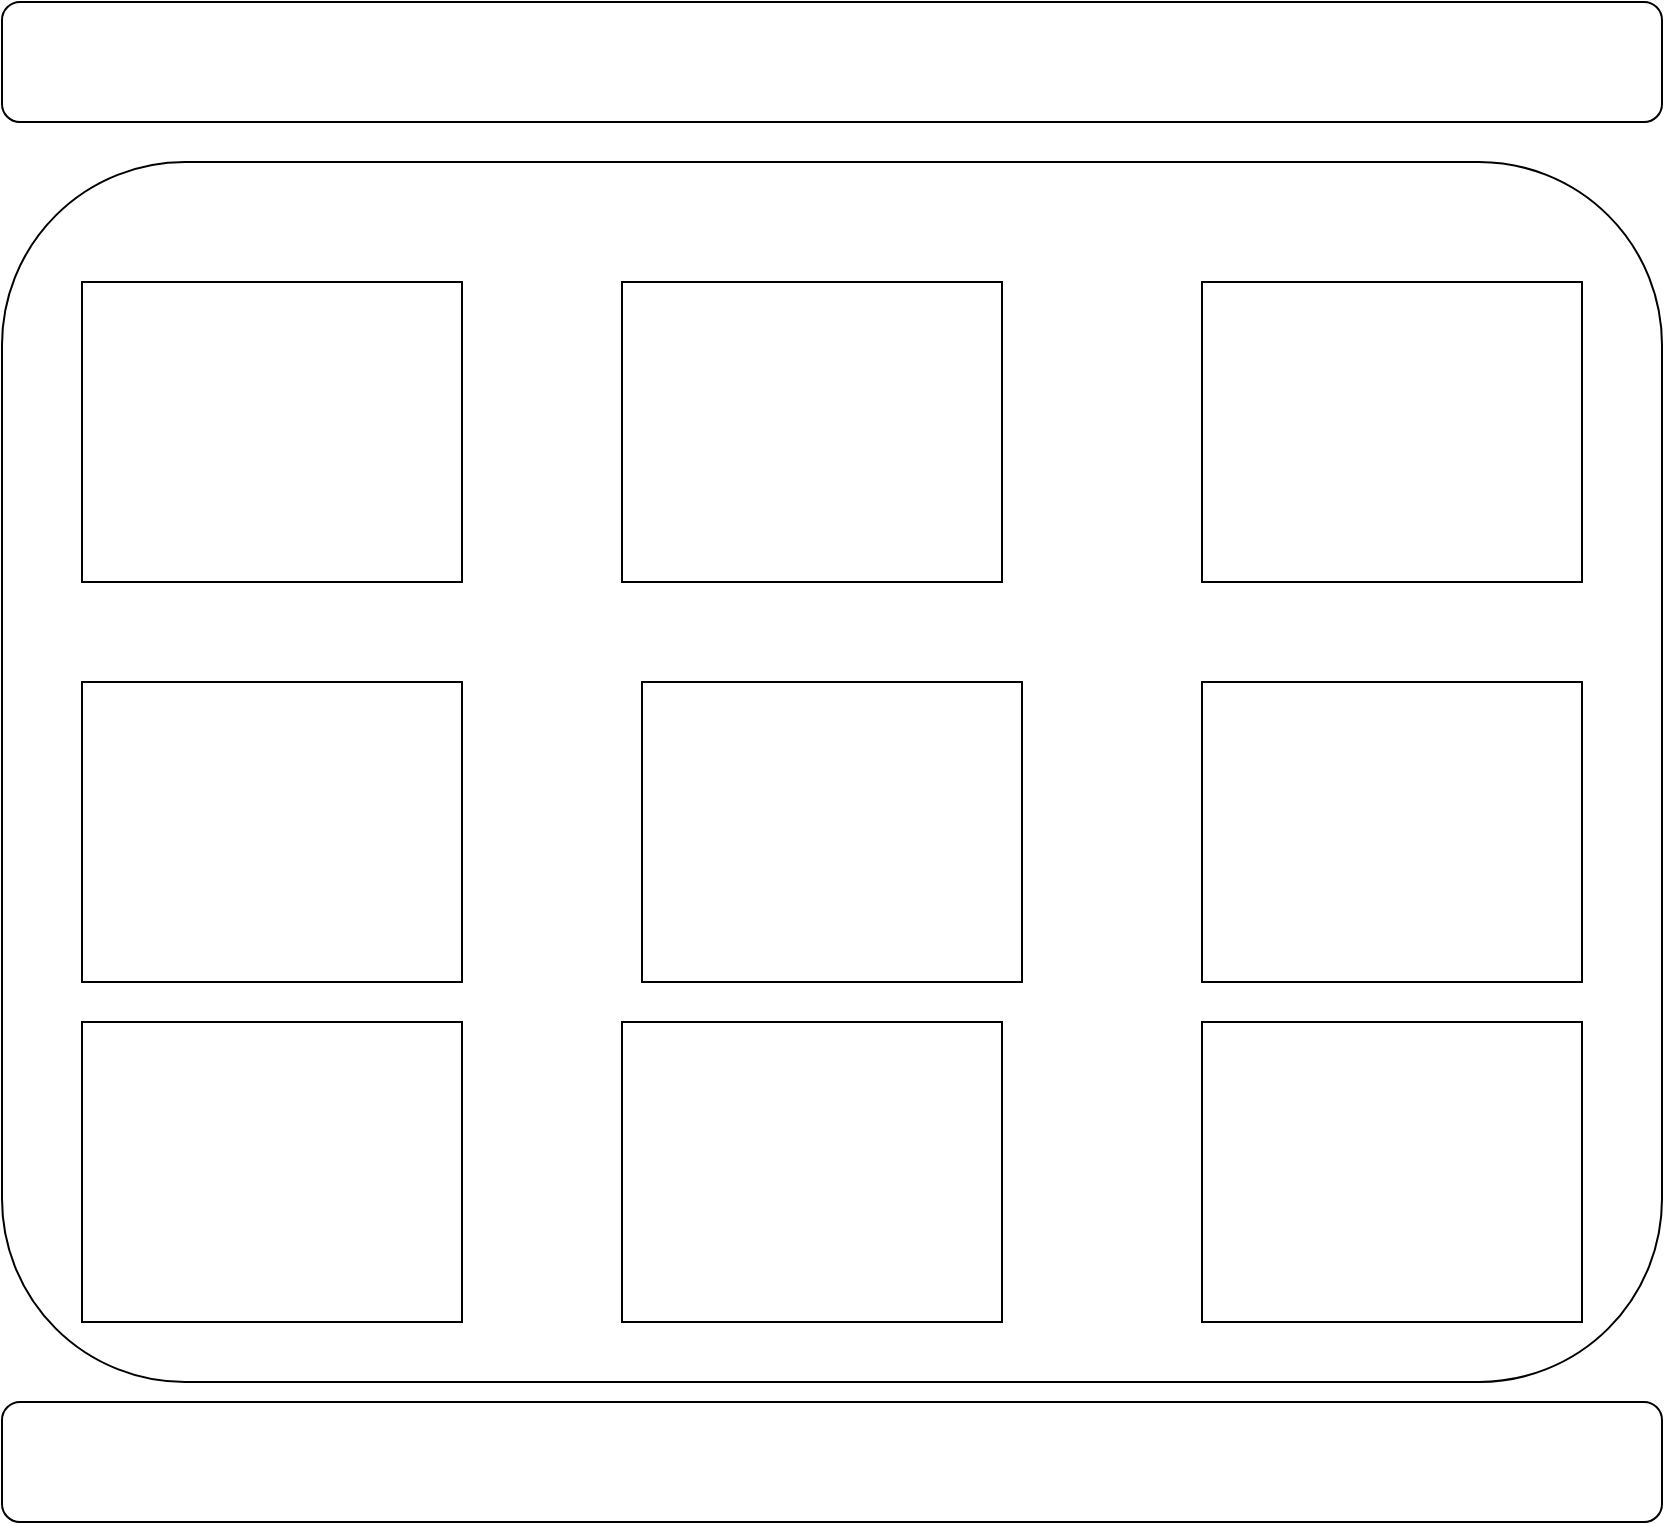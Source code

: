 <mxfile version="24.8.9">
  <diagram name="Page-1" id="Pg-Uqtr7nWFSiwmGGl91">
    <mxGraphModel dx="1707" dy="434" grid="1" gridSize="10" guides="1" tooltips="1" connect="1" arrows="1" fold="1" page="1" pageScale="1" pageWidth="827" pageHeight="1169" math="0" shadow="0">
      <root>
        <mxCell id="0" />
        <mxCell id="1" parent="0" />
        <mxCell id="ybybL39Aqd3iPIoGpkd4-1" value="" style="rounded=1;whiteSpace=wrap;html=1;" vertex="1" parent="1">
          <mxGeometry x="-10" y="30" width="830" height="60" as="geometry" />
        </mxCell>
        <mxCell id="ybybL39Aqd3iPIoGpkd4-2" value="" style="rounded=1;whiteSpace=wrap;html=1;" vertex="1" parent="1">
          <mxGeometry x="-10" y="110" width="830" height="610" as="geometry" />
        </mxCell>
        <mxCell id="ybybL39Aqd3iPIoGpkd4-3" value="" style="rounded=1;whiteSpace=wrap;html=1;" vertex="1" parent="1">
          <mxGeometry x="-10" y="730" width="830" height="60" as="geometry" />
        </mxCell>
        <mxCell id="ybybL39Aqd3iPIoGpkd4-4" value="" style="rounded=0;whiteSpace=wrap;html=1;" vertex="1" parent="1">
          <mxGeometry x="30" y="170" width="190" height="150" as="geometry" />
        </mxCell>
        <mxCell id="ybybL39Aqd3iPIoGpkd4-5" value="" style="rounded=0;whiteSpace=wrap;html=1;" vertex="1" parent="1">
          <mxGeometry x="300" y="170" width="190" height="150" as="geometry" />
        </mxCell>
        <mxCell id="ybybL39Aqd3iPIoGpkd4-6" value="" style="rounded=0;whiteSpace=wrap;html=1;" vertex="1" parent="1">
          <mxGeometry x="590" y="170" width="190" height="150" as="geometry" />
        </mxCell>
        <mxCell id="ybybL39Aqd3iPIoGpkd4-7" value="" style="rounded=0;whiteSpace=wrap;html=1;" vertex="1" parent="1">
          <mxGeometry x="30" y="370" width="190" height="150" as="geometry" />
        </mxCell>
        <mxCell id="ybybL39Aqd3iPIoGpkd4-8" value="" style="rounded=0;whiteSpace=wrap;html=1;" vertex="1" parent="1">
          <mxGeometry x="310" y="370" width="190" height="150" as="geometry" />
        </mxCell>
        <mxCell id="ybybL39Aqd3iPIoGpkd4-9" value="" style="rounded=0;whiteSpace=wrap;html=1;" vertex="1" parent="1">
          <mxGeometry x="590" y="370" width="190" height="150" as="geometry" />
        </mxCell>
        <mxCell id="ybybL39Aqd3iPIoGpkd4-10" value="" style="rounded=0;whiteSpace=wrap;html=1;" vertex="1" parent="1">
          <mxGeometry x="30" y="540" width="190" height="150" as="geometry" />
        </mxCell>
        <mxCell id="ybybL39Aqd3iPIoGpkd4-11" value="" style="rounded=0;whiteSpace=wrap;html=1;" vertex="1" parent="1">
          <mxGeometry x="300" y="540" width="190" height="150" as="geometry" />
        </mxCell>
        <mxCell id="ybybL39Aqd3iPIoGpkd4-12" value="" style="rounded=0;whiteSpace=wrap;html=1;" vertex="1" parent="1">
          <mxGeometry x="590" y="540" width="190" height="150" as="geometry" />
        </mxCell>
      </root>
    </mxGraphModel>
  </diagram>
</mxfile>
